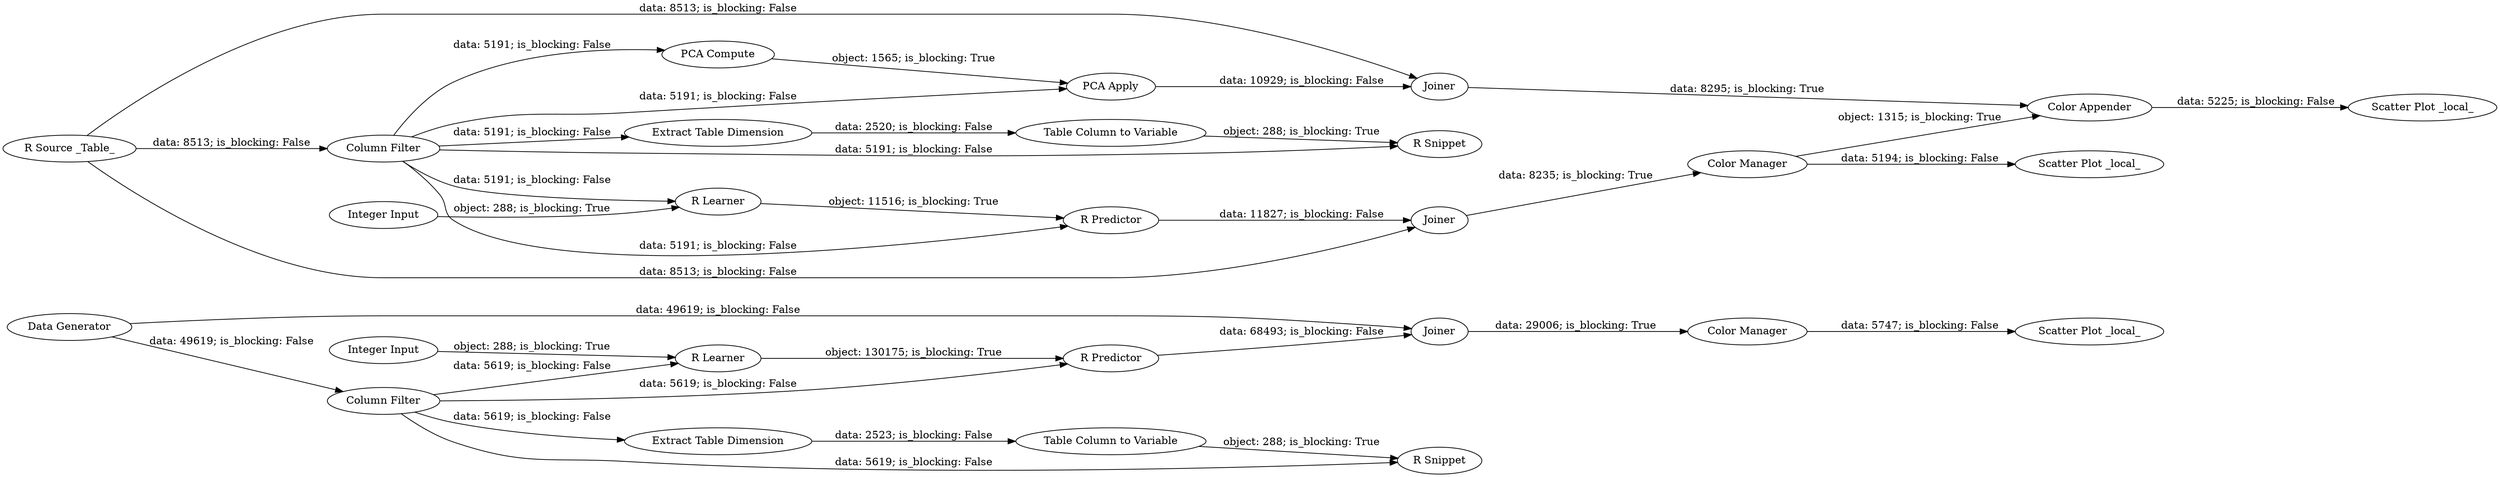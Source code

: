 digraph {
	"-5702893249357358610_775" [label="R Snippet"]
	"-5702893249357358610_758" [label="Column Filter"]
	"-5702893249357358610_777" [label="Table Column to Variable"]
	"-5702893249357358610_768" [label=Joiner]
	"-5702893249357358610_757" [label="R Learner"]
	"-5702893249357358610_762" [label=Joiner]
	"-5702893249357358610_784" [label="Data Generator"]
	"-5702893249357358610_776" [label="Scatter Plot _local_"]
	"-5702893249357358610_759" [label="R Predictor"]
	"-5702893249357358610_783" [label="Color Manager"]
	"-5702893249357358610_786" [label="Integer Input"]
	"-5702893249357358610_774" [label="Extract Table Dimension"]
	"-5702893249357358610_765" [label="PCA Compute"]
	"-5702893249357358610_761" [label="R Source _Table_"]
	"-5702893249357358610_766" [label="PCA Apply"]
	"-5702893249357358610_769" [label="Scatter Plot _local_"]
	"-5702893249357358610_785" [label="Integer Input"]
	"-5702893249357358610_780" [label=Joiner]
	"-5702893249357358610_763" [label="Color Manager"]
	"-5702893249357358610_767" [label="Color Appender"]
	"-5702893249357358610_773" [label="Table Column to Variable"]
	"-5702893249357358610_771" [label="Extract Table Dimension"]
	"-5702893249357358610_778" [label="R Learner"]
	"-5702893249357358610_781" [label="Column Filter"]
	"-5702893249357358610_782" [label="R Predictor"]
	"-5702893249357358610_770" [label="R Snippet"]
	"-5702893249357358610_764" [label="Scatter Plot _local_"]
	"-5702893249357358610_758" -> "-5702893249357358610_771" [label="data: 5191; is_blocking: False"]
	"-5702893249357358610_773" -> "-5702893249357358610_770" [label="object: 288; is_blocking: True"]
	"-5702893249357358610_783" -> "-5702893249357358610_776" [label="data: 5747; is_blocking: False"]
	"-5702893249357358610_766" -> "-5702893249357358610_768" [label="data: 10929; is_blocking: False"]
	"-5702893249357358610_784" -> "-5702893249357358610_780" [label="data: 49619; is_blocking: False"]
	"-5702893249357358610_763" -> "-5702893249357358610_767" [label="object: 1315; is_blocking: True"]
	"-5702893249357358610_758" -> "-5702893249357358610_770" [label="data: 5191; is_blocking: False"]
	"-5702893249357358610_771" -> "-5702893249357358610_773" [label="data: 2520; is_blocking: False"]
	"-5702893249357358610_759" -> "-5702893249357358610_762" [label="data: 11827; is_blocking: False"]
	"-5702893249357358610_777" -> "-5702893249357358610_775" [label="object: 288; is_blocking: True"]
	"-5702893249357358610_762" -> "-5702893249357358610_763" [label="data: 8235; is_blocking: True"]
	"-5702893249357358610_765" -> "-5702893249357358610_766" [label="object: 1565; is_blocking: True"]
	"-5702893249357358610_778" -> "-5702893249357358610_782" [label="object: 130175; is_blocking: True"]
	"-5702893249357358610_763" -> "-5702893249357358610_764" [label="data: 5194; is_blocking: False"]
	"-5702893249357358610_768" -> "-5702893249357358610_767" [label="data: 8295; is_blocking: True"]
	"-5702893249357358610_758" -> "-5702893249357358610_759" [label="data: 5191; is_blocking: False"]
	"-5702893249357358610_774" -> "-5702893249357358610_777" [label="data: 2523; is_blocking: False"]
	"-5702893249357358610_761" -> "-5702893249357358610_758" [label="data: 8513; is_blocking: False"]
	"-5702893249357358610_781" -> "-5702893249357358610_782" [label="data: 5619; is_blocking: False"]
	"-5702893249357358610_761" -> "-5702893249357358610_762" [label="data: 8513; is_blocking: False"]
	"-5702893249357358610_761" -> "-5702893249357358610_768" [label="data: 8513; is_blocking: False"]
	"-5702893249357358610_780" -> "-5702893249357358610_783" [label="data: 29006; is_blocking: True"]
	"-5702893249357358610_785" -> "-5702893249357358610_778" [label="object: 288; is_blocking: True"]
	"-5702893249357358610_781" -> "-5702893249357358610_778" [label="data: 5619; is_blocking: False"]
	"-5702893249357358610_758" -> "-5702893249357358610_757" [label="data: 5191; is_blocking: False"]
	"-5702893249357358610_784" -> "-5702893249357358610_781" [label="data: 49619; is_blocking: False"]
	"-5702893249357358610_781" -> "-5702893249357358610_775" [label="data: 5619; is_blocking: False"]
	"-5702893249357358610_782" -> "-5702893249357358610_780" [label="data: 68493; is_blocking: False"]
	"-5702893249357358610_781" -> "-5702893249357358610_774" [label="data: 5619; is_blocking: False"]
	"-5702893249357358610_786" -> "-5702893249357358610_757" [label="object: 288; is_blocking: True"]
	"-5702893249357358610_757" -> "-5702893249357358610_759" [label="object: 11516; is_blocking: True"]
	"-5702893249357358610_758" -> "-5702893249357358610_765" [label="data: 5191; is_blocking: False"]
	"-5702893249357358610_767" -> "-5702893249357358610_769" [label="data: 5225; is_blocking: False"]
	"-5702893249357358610_758" -> "-5702893249357358610_766" [label="data: 5191; is_blocking: False"]
	rankdir=LR
}
